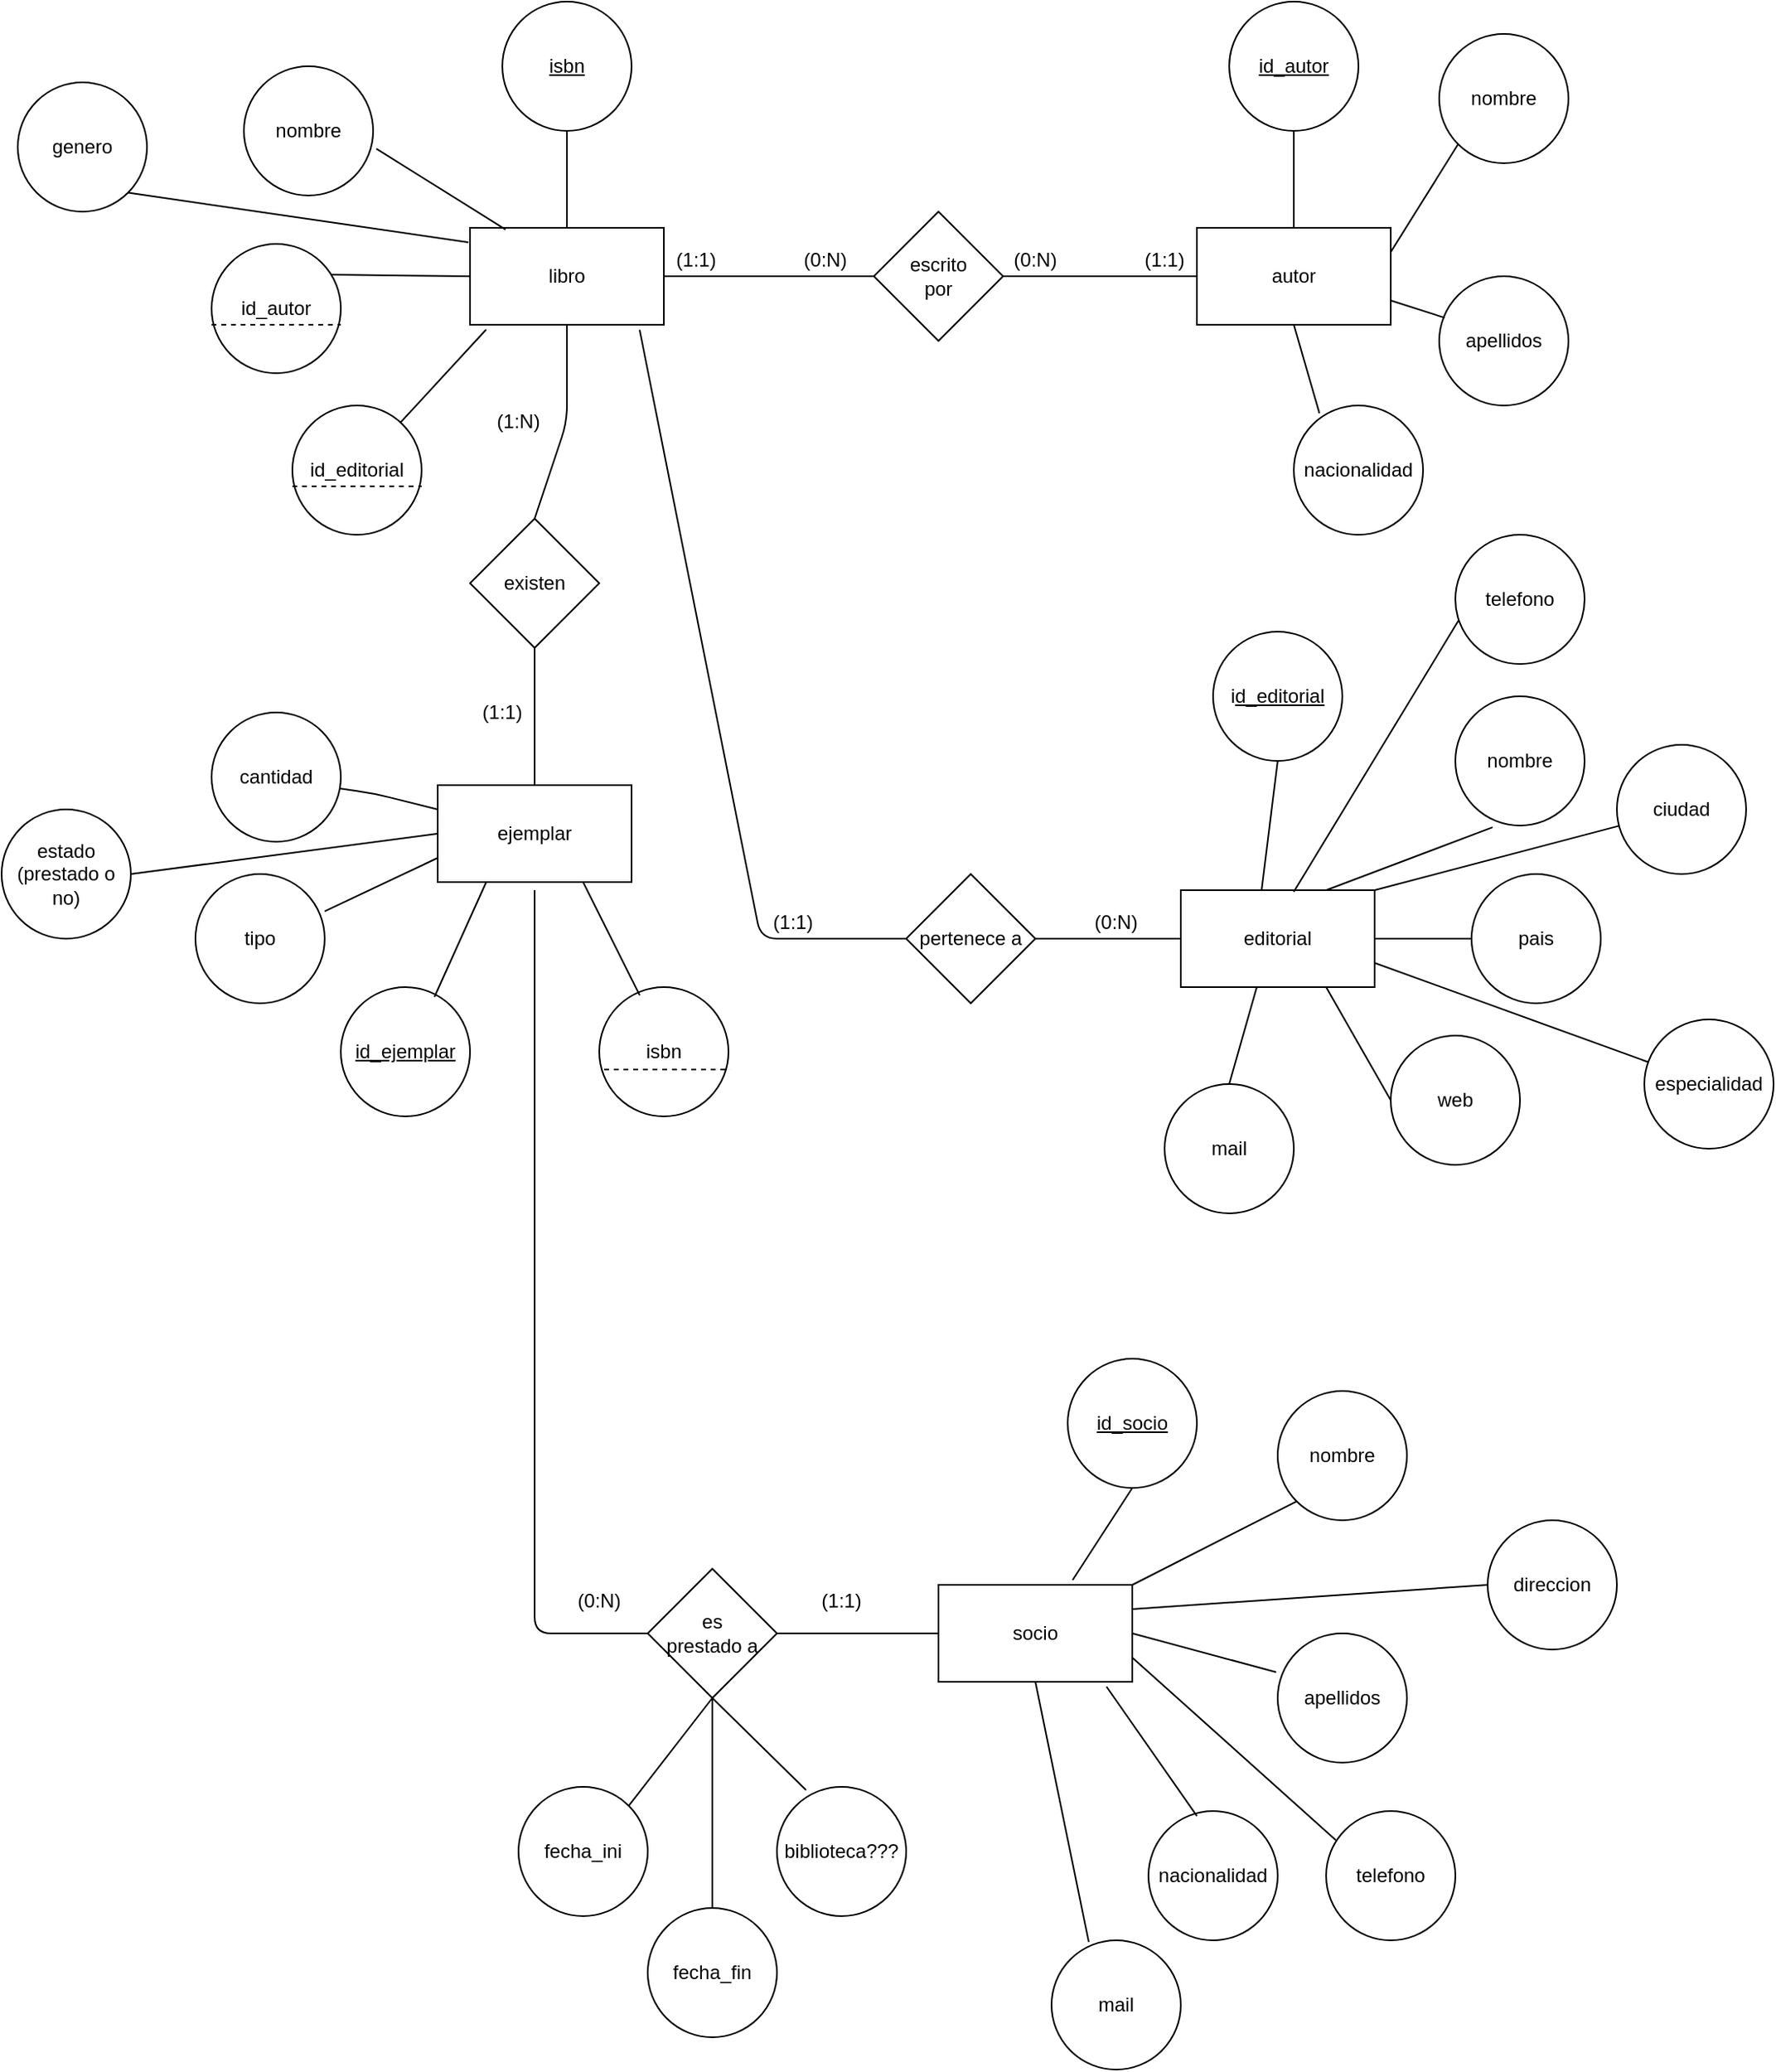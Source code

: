 <mxfile version="14.6.13" type="device"><diagram id="toF2w2VqEMSKD54mglyu" name="Página-1"><mxGraphModel dx="2249" dy="953" grid="1" gridSize="10" guides="1" tooltips="1" connect="1" arrows="1" fold="1" page="1" pageScale="1" pageWidth="827" pageHeight="1169" math="0" shadow="0"><root><mxCell id="0"/><mxCell id="1" parent="0"/><mxCell id="V9nLA-OdAP_FGzEInk1n-1" value="libro" style="rounded=0;whiteSpace=wrap;html=1;" parent="1" vertex="1"><mxGeometry x="100" y="240" width="120" height="60" as="geometry"/></mxCell><mxCell id="V9nLA-OdAP_FGzEInk1n-2" value="escrito&lt;br&gt;por" style="rhombus;whiteSpace=wrap;html=1;" parent="1" vertex="1"><mxGeometry x="350" y="230" width="80" height="80" as="geometry"/></mxCell><mxCell id="V9nLA-OdAP_FGzEInk1n-3" value="autor" style="rounded=0;whiteSpace=wrap;html=1;" parent="1" vertex="1"><mxGeometry x="550" y="240" width="120" height="60" as="geometry"/></mxCell><mxCell id="V9nLA-OdAP_FGzEInk1n-6" value="" style="endArrow=none;html=1;exitX=1;exitY=0.5;exitDx=0;exitDy=0;" parent="1" source="V9nLA-OdAP_FGzEInk1n-1" target="V9nLA-OdAP_FGzEInk1n-2" edge="1"><mxGeometry width="50" height="50" relative="1" as="geometry"><mxPoint x="390" y="500" as="sourcePoint"/><mxPoint x="440" y="450" as="targetPoint"/></mxGeometry></mxCell><mxCell id="V9nLA-OdAP_FGzEInk1n-7" value="" style="endArrow=none;html=1;exitX=0;exitY=0.5;exitDx=0;exitDy=0;entryX=1;entryY=0.5;entryDx=0;entryDy=0;" parent="1" source="V9nLA-OdAP_FGzEInk1n-3" target="V9nLA-OdAP_FGzEInk1n-2" edge="1"><mxGeometry width="50" height="50" relative="1" as="geometry"><mxPoint x="220" y="270" as="sourcePoint"/><mxPoint x="350" y="270" as="targetPoint"/><Array as="points"/></mxGeometry></mxCell><mxCell id="V9nLA-OdAP_FGzEInk1n-8" value="existen" style="rhombus;whiteSpace=wrap;html=1;" parent="1" vertex="1"><mxGeometry x="100" y="420" width="80" height="80" as="geometry"/></mxCell><mxCell id="V9nLA-OdAP_FGzEInk1n-9" value="editorial" style="rounded=0;whiteSpace=wrap;html=1;" parent="1" vertex="1"><mxGeometry x="540" y="650" width="120" height="60" as="geometry"/></mxCell><mxCell id="V9nLA-OdAP_FGzEInk1n-10" value="i&lt;u&gt;d_editorial&lt;/u&gt;" style="ellipse;whiteSpace=wrap;html=1;aspect=fixed;" parent="1" vertex="1"><mxGeometry x="560" y="490" width="80" height="80" as="geometry"/></mxCell><mxCell id="V9nLA-OdAP_FGzEInk1n-11" value="es&lt;br&gt;prestado a" style="rhombus;whiteSpace=wrap;html=1;" parent="1" vertex="1"><mxGeometry x="210" y="1070" width="80" height="80" as="geometry"/></mxCell><mxCell id="V9nLA-OdAP_FGzEInk1n-12" value="socio" style="rounded=0;whiteSpace=wrap;html=1;" parent="1" vertex="1"><mxGeometry x="390" y="1080" width="120" height="60" as="geometry"/></mxCell><mxCell id="V9nLA-OdAP_FGzEInk1n-14" value="fecha_ini" style="ellipse;whiteSpace=wrap;html=1;aspect=fixed;" parent="1" vertex="1"><mxGeometry x="130" y="1205" width="80" height="80" as="geometry"/></mxCell><mxCell id="V9nLA-OdAP_FGzEInk1n-15" value="biblioteca???" style="ellipse;whiteSpace=wrap;html=1;aspect=fixed;" parent="1" vertex="1"><mxGeometry x="290" y="1205" width="80" height="80" as="geometry"/></mxCell><mxCell id="V9nLA-OdAP_FGzEInk1n-16" value="pertenece a" style="rhombus;whiteSpace=wrap;html=1;" parent="1" vertex="1"><mxGeometry x="370" y="640" width="80" height="80" as="geometry"/></mxCell><mxCell id="SgAsCPlB_wD9-HQgKXnN-1" value="(0:N)" style="text;html=1;strokeColor=none;fillColor=none;align=center;verticalAlign=middle;whiteSpace=wrap;rounded=0;" parent="1" vertex="1"><mxGeometry x="300" y="250" width="40" height="20" as="geometry"/></mxCell><mxCell id="SgAsCPlB_wD9-HQgKXnN-2" value="(0:N)" style="text;html=1;strokeColor=none;fillColor=none;align=center;verticalAlign=middle;whiteSpace=wrap;rounded=0;" parent="1" vertex="1"><mxGeometry x="430" y="250" width="40" height="20" as="geometry"/></mxCell><mxCell id="SgAsCPlB_wD9-HQgKXnN-3" value="(1:1)" style="text;html=1;strokeColor=none;fillColor=none;align=center;verticalAlign=middle;whiteSpace=wrap;rounded=0;" parent="1" vertex="1"><mxGeometry x="220" y="250" width="40" height="20" as="geometry"/></mxCell><mxCell id="SgAsCPlB_wD9-HQgKXnN-4" value="(1:1)" style="text;html=1;strokeColor=none;fillColor=none;align=center;verticalAlign=middle;whiteSpace=wrap;rounded=0;" parent="1" vertex="1"><mxGeometry x="510" y="250" width="40" height="20" as="geometry"/></mxCell><mxCell id="SgAsCPlB_wD9-HQgKXnN-5" value="" style="endArrow=none;html=1;entryX=0.5;entryY=1;entryDx=0;entryDy=0;" parent="1" source="V9nLA-OdAP_FGzEInk1n-3" edge="1"><mxGeometry width="50" height="50" relative="1" as="geometry"><mxPoint x="400" y="460" as="sourcePoint"/><mxPoint x="610" y="180.0" as="targetPoint"/></mxGeometry></mxCell><mxCell id="SgAsCPlB_wD9-HQgKXnN-7" value="" style="endArrow=none;html=1;exitX=0.5;exitY=1;exitDx=0;exitDy=0;entryX=0.5;entryY=0;entryDx=0;entryDy=0;" parent="1" target="V9nLA-OdAP_FGzEInk1n-1" edge="1"><mxGeometry width="50" height="50" relative="1" as="geometry"><mxPoint x="160" y="180.0" as="sourcePoint"/><mxPoint x="450" y="410" as="targetPoint"/></mxGeometry></mxCell><mxCell id="SgAsCPlB_wD9-HQgKXnN-8" value="nombre" style="ellipse;whiteSpace=wrap;html=1;aspect=fixed;" parent="1" vertex="1"><mxGeometry x="700" y="120" width="80" height="80" as="geometry"/></mxCell><mxCell id="SgAsCPlB_wD9-HQgKXnN-9" value="&lt;span&gt;&lt;u&gt;id_autor&lt;/u&gt;&lt;/span&gt;" style="ellipse;whiteSpace=wrap;html=1;aspect=fixed;" parent="1" vertex="1"><mxGeometry x="570" y="100" width="80" height="80" as="geometry"/></mxCell><mxCell id="SgAsCPlB_wD9-HQgKXnN-10" value="&lt;u&gt;isbn&lt;/u&gt;" style="ellipse;whiteSpace=wrap;html=1;aspect=fixed;" parent="1" vertex="1"><mxGeometry x="120" y="100" width="80" height="80" as="geometry"/></mxCell><mxCell id="SgAsCPlB_wD9-HQgKXnN-11" value="apellidos" style="ellipse;whiteSpace=wrap;html=1;aspect=fixed;" parent="1" vertex="1"><mxGeometry x="700" y="270" width="80" height="80" as="geometry"/></mxCell><mxCell id="SgAsCPlB_wD9-HQgKXnN-12" value="nacionalidad" style="ellipse;whiteSpace=wrap;html=1;aspect=fixed;" parent="1" vertex="1"><mxGeometry x="610" y="350" width="80" height="80" as="geometry"/></mxCell><mxCell id="SgAsCPlB_wD9-HQgKXnN-13" value="" style="endArrow=none;html=1;entryX=0;entryY=1;entryDx=0;entryDy=0;exitX=1;exitY=0.25;exitDx=0;exitDy=0;" parent="1" source="V9nLA-OdAP_FGzEInk1n-3" target="SgAsCPlB_wD9-HQgKXnN-8" edge="1"><mxGeometry width="50" height="50" relative="1" as="geometry"><mxPoint x="400" y="460" as="sourcePoint"/><mxPoint x="450" y="410" as="targetPoint"/><Array as="points"/></mxGeometry></mxCell><mxCell id="SgAsCPlB_wD9-HQgKXnN-14" value="" style="endArrow=none;html=1;entryX=0.198;entryY=0.06;entryDx=0;entryDy=0;entryPerimeter=0;exitX=0.5;exitY=1;exitDx=0;exitDy=0;" parent="1" source="V9nLA-OdAP_FGzEInk1n-3" target="SgAsCPlB_wD9-HQgKXnN-12" edge="1"><mxGeometry width="50" height="50" relative="1" as="geometry"><mxPoint x="400" y="460" as="sourcePoint"/><mxPoint x="450" y="410" as="targetPoint"/></mxGeometry></mxCell><mxCell id="SgAsCPlB_wD9-HQgKXnN-15" value="" style="endArrow=none;html=1;entryX=0.042;entryY=0.321;entryDx=0;entryDy=0;exitX=1;exitY=0.75;exitDx=0;exitDy=0;entryPerimeter=0;" parent="1" source="V9nLA-OdAP_FGzEInk1n-3" target="SgAsCPlB_wD9-HQgKXnN-11" edge="1"><mxGeometry width="50" height="50" relative="1" as="geometry"><mxPoint x="400" y="460" as="sourcePoint"/><mxPoint x="450" y="410" as="targetPoint"/><Array as="points"/></mxGeometry></mxCell><mxCell id="SgAsCPlB_wD9-HQgKXnN-16" value="" style="endArrow=none;html=1;exitX=0.5;exitY=1;exitDx=0;exitDy=0;entryX=1;entryY=0;entryDx=0;entryDy=0;" parent="1" source="V9nLA-OdAP_FGzEInk1n-11" target="V9nLA-OdAP_FGzEInk1n-14" edge="1"><mxGeometry width="50" height="50" relative="1" as="geometry"><mxPoint x="370" y="1320" as="sourcePoint"/><mxPoint x="420" y="1270" as="targetPoint"/></mxGeometry></mxCell><mxCell id="SgAsCPlB_wD9-HQgKXnN-17" value="" style="endArrow=none;html=1;exitX=0.5;exitY=1;exitDx=0;exitDy=0;entryX=0.225;entryY=0.025;entryDx=0;entryDy=0;entryPerimeter=0;" parent="1" source="V9nLA-OdAP_FGzEInk1n-11" target="V9nLA-OdAP_FGzEInk1n-15" edge="1"><mxGeometry width="50" height="50" relative="1" as="geometry"><mxPoint x="370" y="1320" as="sourcePoint"/><mxPoint x="420" y="1270" as="targetPoint"/></mxGeometry></mxCell><mxCell id="SgAsCPlB_wD9-HQgKXnN-18" value="" style="endArrow=none;html=1;exitX=0.875;exitY=1.053;exitDx=0;exitDy=0;entryX=0;entryY=0.5;entryDx=0;entryDy=0;exitPerimeter=0;" parent="1" source="V9nLA-OdAP_FGzEInk1n-1" target="V9nLA-OdAP_FGzEInk1n-16" edge="1"><mxGeometry width="50" height="50" relative="1" as="geometry"><mxPoint x="390" y="500" as="sourcePoint"/><mxPoint x="440" y="450" as="targetPoint"/><Array as="points"><mxPoint x="280" y="680"/></Array></mxGeometry></mxCell><mxCell id="SgAsCPlB_wD9-HQgKXnN-19" value="" style="endArrow=none;html=1;exitX=0;exitY=0.5;exitDx=0;exitDy=0;" parent="1" source="V9nLA-OdAP_FGzEInk1n-9" edge="1"><mxGeometry width="50" height="50" relative="1" as="geometry"><mxPoint x="400" y="640" as="sourcePoint"/><mxPoint x="450" y="680" as="targetPoint"/></mxGeometry></mxCell><mxCell id="SgAsCPlB_wD9-HQgKXnN-20" value="(1:1)" style="text;html=1;strokeColor=none;fillColor=none;align=center;verticalAlign=middle;whiteSpace=wrap;rounded=0;" parent="1" vertex="1"><mxGeometry x="280" y="660" width="40" height="20" as="geometry"/></mxCell><mxCell id="SgAsCPlB_wD9-HQgKXnN-21" value="(0:N)" style="text;html=1;strokeColor=none;fillColor=none;align=center;verticalAlign=middle;whiteSpace=wrap;rounded=0;" parent="1" vertex="1"><mxGeometry x="480" y="660" width="40" height="20" as="geometry"/></mxCell><mxCell id="SgAsCPlB_wD9-HQgKXnN-22" value="nombre" style="ellipse;whiteSpace=wrap;html=1;aspect=fixed;" parent="1" vertex="1"><mxGeometry x="710" y="530" width="80" height="80" as="geometry"/></mxCell><mxCell id="SgAsCPlB_wD9-HQgKXnN-23" value="pais" style="ellipse;whiteSpace=wrap;html=1;aspect=fixed;" parent="1" vertex="1"><mxGeometry x="720" y="640" width="80" height="80" as="geometry"/></mxCell><mxCell id="SgAsCPlB_wD9-HQgKXnN-24" value="web" style="ellipse;whiteSpace=wrap;html=1;aspect=fixed;" parent="1" vertex="1"><mxGeometry x="670" y="740" width="80" height="80" as="geometry"/></mxCell><mxCell id="SgAsCPlB_wD9-HQgKXnN-25" value="ciudad" style="ellipse;whiteSpace=wrap;html=1;aspect=fixed;" parent="1" vertex="1"><mxGeometry x="810" y="560" width="80" height="80" as="geometry"/></mxCell><mxCell id="SgAsCPlB_wD9-HQgKXnN-26" value="especialidad" style="ellipse;whiteSpace=wrap;html=1;aspect=fixed;" parent="1" vertex="1"><mxGeometry x="827" y="730" width="80" height="80" as="geometry"/></mxCell><mxCell id="SgAsCPlB_wD9-HQgKXnN-27" value="" style="endArrow=none;html=1;exitX=0.417;exitY=0;exitDx=0;exitDy=0;entryX=0.5;entryY=1;entryDx=0;entryDy=0;exitPerimeter=0;" parent="1" source="V9nLA-OdAP_FGzEInk1n-9" target="V9nLA-OdAP_FGzEInk1n-10" edge="1"><mxGeometry width="50" height="50" relative="1" as="geometry"><mxPoint x="340" y="740" as="sourcePoint"/><mxPoint x="620" y="620" as="targetPoint"/></mxGeometry></mxCell><mxCell id="SgAsCPlB_wD9-HQgKXnN-28" value="" style="endArrow=none;html=1;exitX=0.75;exitY=0;exitDx=0;exitDy=0;entryX=0.288;entryY=1.013;entryDx=0;entryDy=0;entryPerimeter=0;" parent="1" source="V9nLA-OdAP_FGzEInk1n-9" target="SgAsCPlB_wD9-HQgKXnN-22" edge="1"><mxGeometry width="50" height="50" relative="1" as="geometry"><mxPoint x="340" y="740" as="sourcePoint"/><mxPoint x="620" y="620" as="targetPoint"/></mxGeometry></mxCell><mxCell id="SgAsCPlB_wD9-HQgKXnN-29" value="" style="endArrow=none;html=1;exitX=1;exitY=0;exitDx=0;exitDy=0;" parent="1" source="V9nLA-OdAP_FGzEInk1n-9" target="SgAsCPlB_wD9-HQgKXnN-25" edge="1"><mxGeometry width="50" height="50" relative="1" as="geometry"><mxPoint x="340" y="740" as="sourcePoint"/><mxPoint x="620" y="620" as="targetPoint"/></mxGeometry></mxCell><mxCell id="SgAsCPlB_wD9-HQgKXnN-30" value="" style="endArrow=none;html=1;exitX=1;exitY=0.5;exitDx=0;exitDy=0;entryX=0;entryY=0.5;entryDx=0;entryDy=0;" parent="1" source="V9nLA-OdAP_FGzEInk1n-9" target="SgAsCPlB_wD9-HQgKXnN-23" edge="1"><mxGeometry width="50" height="50" relative="1" as="geometry"><mxPoint x="340" y="740" as="sourcePoint"/><mxPoint x="620" y="620" as="targetPoint"/></mxGeometry></mxCell><mxCell id="SgAsCPlB_wD9-HQgKXnN-31" value="" style="endArrow=none;html=1;exitX=1;exitY=0.75;exitDx=0;exitDy=0;" parent="1" source="V9nLA-OdAP_FGzEInk1n-9" target="SgAsCPlB_wD9-HQgKXnN-26" edge="1"><mxGeometry width="50" height="50" relative="1" as="geometry"><mxPoint x="340" y="740" as="sourcePoint"/><mxPoint x="620" y="620" as="targetPoint"/></mxGeometry></mxCell><mxCell id="SgAsCPlB_wD9-HQgKXnN-32" value="" style="endArrow=none;html=1;exitX=0.75;exitY=1;exitDx=0;exitDy=0;entryX=0;entryY=0.5;entryDx=0;entryDy=0;" parent="1" source="V9nLA-OdAP_FGzEInk1n-9" target="SgAsCPlB_wD9-HQgKXnN-24" edge="1"><mxGeometry width="50" height="50" relative="1" as="geometry"><mxPoint x="340" y="740" as="sourcePoint"/><mxPoint x="620" y="620" as="targetPoint"/></mxGeometry></mxCell><mxCell id="SgAsCPlB_wD9-HQgKXnN-33" value="telefono" style="ellipse;whiteSpace=wrap;html=1;aspect=fixed;" parent="1" vertex="1"><mxGeometry x="710" y="430" width="80" height="80" as="geometry"/></mxCell><mxCell id="SgAsCPlB_wD9-HQgKXnN-34" value="mail" style="ellipse;whiteSpace=wrap;html=1;aspect=fixed;" parent="1" vertex="1"><mxGeometry x="530" y="770" width="80" height="80" as="geometry"/></mxCell><mxCell id="SgAsCPlB_wD9-HQgKXnN-35" value="" style="endArrow=none;html=1;exitX=0.392;exitY=1;exitDx=0;exitDy=0;entryX=0.5;entryY=0;entryDx=0;entryDy=0;exitPerimeter=0;" parent="1" source="V9nLA-OdAP_FGzEInk1n-9" target="SgAsCPlB_wD9-HQgKXnN-34" edge="1"><mxGeometry width="50" height="50" relative="1" as="geometry"><mxPoint x="340" y="740" as="sourcePoint"/><mxPoint x="620" y="620" as="targetPoint"/></mxGeometry></mxCell><mxCell id="SgAsCPlB_wD9-HQgKXnN-36" value="" style="endArrow=none;html=1;exitX=0.583;exitY=0.017;exitDx=0;exitDy=0;entryX=0.025;entryY=0.663;entryDx=0;entryDy=0;entryPerimeter=0;exitPerimeter=0;" parent="1" source="V9nLA-OdAP_FGzEInk1n-9" target="SgAsCPlB_wD9-HQgKXnN-33" edge="1"><mxGeometry width="50" height="50" relative="1" as="geometry"><mxPoint x="340" y="740" as="sourcePoint"/><mxPoint x="620" y="620" as="targetPoint"/></mxGeometry></mxCell><mxCell id="SgAsCPlB_wD9-HQgKXnN-37" value="nombre" style="ellipse;whiteSpace=wrap;html=1;aspect=fixed;" parent="1" vertex="1"><mxGeometry x="-40" y="140" width="80" height="80" as="geometry"/></mxCell><mxCell id="SgAsCPlB_wD9-HQgKXnN-38" value="id_autor" style="ellipse;whiteSpace=wrap;html=1;aspect=fixed;" parent="1" vertex="1"><mxGeometry x="-60" y="250" width="80" height="80" as="geometry"/></mxCell><mxCell id="SgAsCPlB_wD9-HQgKXnN-39" value="" style="endArrow=none;dashed=1;html=1;entryX=1;entryY=0.625;entryDx=0;entryDy=0;entryPerimeter=0;" parent="1" target="SgAsCPlB_wD9-HQgKXnN-38" edge="1"><mxGeometry width="50" height="50" relative="1" as="geometry"><mxPoint x="-60" y="300" as="sourcePoint"/><mxPoint x="390" y="290" as="targetPoint"/></mxGeometry></mxCell><mxCell id="SgAsCPlB_wD9-HQgKXnN-41" value="id_editorial" style="ellipse;whiteSpace=wrap;html=1;aspect=fixed;" parent="1" vertex="1"><mxGeometry x="-10" y="350" width="80" height="80" as="geometry"/></mxCell><mxCell id="SgAsCPlB_wD9-HQgKXnN-42" value="" style="endArrow=none;dashed=1;html=1;entryX=1;entryY=0.625;entryDx=0;entryDy=0;entryPerimeter=0;" parent="1" target="SgAsCPlB_wD9-HQgKXnN-41" edge="1"><mxGeometry width="50" height="50" relative="1" as="geometry"><mxPoint x="-10" y="400" as="sourcePoint"/><mxPoint x="440" y="390" as="targetPoint"/></mxGeometry></mxCell><mxCell id="SgAsCPlB_wD9-HQgKXnN-43" value="" style="endArrow=none;html=1;exitX=1.025;exitY=0.638;exitDx=0;exitDy=0;entryX=0.183;entryY=0.017;entryDx=0;entryDy=0;entryPerimeter=0;exitPerimeter=0;" parent="1" source="SgAsCPlB_wD9-HQgKXnN-37" target="V9nLA-OdAP_FGzEInk1n-1" edge="1"><mxGeometry width="50" height="50" relative="1" as="geometry"><mxPoint x="160" y="180.0" as="sourcePoint"/><mxPoint x="450" y="410" as="targetPoint"/></mxGeometry></mxCell><mxCell id="SgAsCPlB_wD9-HQgKXnN-44" value="" style="endArrow=none;html=1;exitX=0.925;exitY=0.238;exitDx=0;exitDy=0;entryX=0;entryY=0.5;entryDx=0;entryDy=0;exitPerimeter=0;" parent="1" source="SgAsCPlB_wD9-HQgKXnN-38" target="V9nLA-OdAP_FGzEInk1n-1" edge="1"><mxGeometry width="50" height="50" relative="1" as="geometry"><mxPoint x="160" y="180.0" as="sourcePoint"/><mxPoint x="450" y="410" as="targetPoint"/></mxGeometry></mxCell><mxCell id="SgAsCPlB_wD9-HQgKXnN-45" value="" style="endArrow=none;html=1;entryX=0.083;entryY=1.05;entryDx=0;entryDy=0;entryPerimeter=0;" parent="1" source="SgAsCPlB_wD9-HQgKXnN-41" target="V9nLA-OdAP_FGzEInk1n-1" edge="1"><mxGeometry width="50" height="50" relative="1" as="geometry"><mxPoint x="160" y="180.0" as="sourcePoint"/><mxPoint x="450" y="410" as="targetPoint"/></mxGeometry></mxCell><mxCell id="SgAsCPlB_wD9-HQgKXnN-46" value="genero" style="ellipse;whiteSpace=wrap;html=1;aspect=fixed;" parent="1" vertex="1"><mxGeometry x="-180" y="150" width="80" height="80" as="geometry"/></mxCell><mxCell id="SgAsCPlB_wD9-HQgKXnN-47" value="" style="endArrow=none;html=1;exitX=1;exitY=1;exitDx=0;exitDy=0;entryX=-0.008;entryY=0.15;entryDx=0;entryDy=0;entryPerimeter=0;" parent="1" source="SgAsCPlB_wD9-HQgKXnN-46" target="V9nLA-OdAP_FGzEInk1n-1" edge="1"><mxGeometry width="50" height="50" relative="1" as="geometry"><mxPoint x="160" y="180.0" as="sourcePoint"/><mxPoint x="450" y="410" as="targetPoint"/></mxGeometry></mxCell><mxCell id="SgAsCPlB_wD9-HQgKXnN-48" value="ejemplar" style="rounded=0;whiteSpace=wrap;html=1;" parent="1" vertex="1"><mxGeometry x="80" y="585" width="120" height="60" as="geometry"/></mxCell><mxCell id="SgAsCPlB_wD9-HQgKXnN-50" value="" style="endArrow=none;html=1;exitX=0.5;exitY=1;exitDx=0;exitDy=0;entryX=0.5;entryY=0;entryDx=0;entryDy=0;" parent="1" source="V9nLA-OdAP_FGzEInk1n-8" target="SgAsCPlB_wD9-HQgKXnN-48" edge="1"><mxGeometry width="50" height="50" relative="1" as="geometry"><mxPoint x="390" y="500" as="sourcePoint"/><mxPoint x="440" y="450" as="targetPoint"/><Array as="points"><mxPoint x="140" y="550"/></Array></mxGeometry></mxCell><mxCell id="SgAsCPlB_wD9-HQgKXnN-51" value="" style="endArrow=none;html=1;exitX=0.5;exitY=1;exitDx=0;exitDy=0;entryX=0.5;entryY=0;entryDx=0;entryDy=0;" parent="1" source="V9nLA-OdAP_FGzEInk1n-1" target="V9nLA-OdAP_FGzEInk1n-8" edge="1"><mxGeometry width="50" height="50" relative="1" as="geometry"><mxPoint x="390" y="500" as="sourcePoint"/><mxPoint x="440" y="450" as="targetPoint"/><Array as="points"><mxPoint x="160" y="360"/></Array></mxGeometry></mxCell><mxCell id="SgAsCPlB_wD9-HQgKXnN-52" value="cantidad" style="ellipse;whiteSpace=wrap;html=1;aspect=fixed;" parent="1" vertex="1"><mxGeometry x="-60" y="540" width="80" height="80" as="geometry"/></mxCell><mxCell id="SgAsCPlB_wD9-HQgKXnN-53" value="tipo" style="ellipse;whiteSpace=wrap;html=1;aspect=fixed;" parent="1" vertex="1"><mxGeometry x="-70" y="640" width="80" height="80" as="geometry"/></mxCell><mxCell id="SgAsCPlB_wD9-HQgKXnN-54" value="(1:N)" style="text;html=1;strokeColor=none;fillColor=none;align=center;verticalAlign=middle;whiteSpace=wrap;rounded=0;" parent="1" vertex="1"><mxGeometry x="110" y="350" width="40" height="20" as="geometry"/></mxCell><mxCell id="SgAsCPlB_wD9-HQgKXnN-55" value="(1:1)" style="text;html=1;strokeColor=none;fillColor=none;align=center;verticalAlign=middle;whiteSpace=wrap;rounded=0;" parent="1" vertex="1"><mxGeometry x="100" y="530" width="40" height="20" as="geometry"/></mxCell><mxCell id="SgAsCPlB_wD9-HQgKXnN-56" value="" style="endArrow=none;html=1;exitX=0.988;exitY=0.588;exitDx=0;exitDy=0;exitPerimeter=0;entryX=0;entryY=0.25;entryDx=0;entryDy=0;" parent="1" source="SgAsCPlB_wD9-HQgKXnN-52" target="SgAsCPlB_wD9-HQgKXnN-48" edge="1"><mxGeometry width="50" height="50" relative="1" as="geometry"><mxPoint x="390" y="500" as="sourcePoint"/><mxPoint x="70" y="615" as="targetPoint"/><Array as="points"><mxPoint x="40" y="590"/></Array></mxGeometry></mxCell><mxCell id="SgAsCPlB_wD9-HQgKXnN-58" value="" style="endArrow=none;html=1;exitX=1;exitY=0.288;exitDx=0;exitDy=0;exitPerimeter=0;entryX=0;entryY=0.75;entryDx=0;entryDy=0;" parent="1" source="SgAsCPlB_wD9-HQgKXnN-53" target="SgAsCPlB_wD9-HQgKXnN-48" edge="1"><mxGeometry width="50" height="50" relative="1" as="geometry"><mxPoint x="390" y="500" as="sourcePoint"/><mxPoint x="70" y="615" as="targetPoint"/><Array as="points"/></mxGeometry></mxCell><mxCell id="SgAsCPlB_wD9-HQgKXnN-59" value="" style="endArrow=none;html=1;exitX=0;exitY=0.5;exitDx=0;exitDy=0;" parent="1" source="V9nLA-OdAP_FGzEInk1n-11" edge="1"><mxGeometry width="50" height="50" relative="1" as="geometry"><mxPoint x="390" y="500" as="sourcePoint"/><mxPoint x="140" y="650" as="targetPoint"/><Array as="points"><mxPoint x="140" y="1110"/></Array></mxGeometry></mxCell><mxCell id="SgAsCPlB_wD9-HQgKXnN-60" value="" style="endArrow=none;html=1;exitX=1;exitY=0.5;exitDx=0;exitDy=0;entryX=0;entryY=0.5;entryDx=0;entryDy=0;" parent="1" source="V9nLA-OdAP_FGzEInk1n-11" target="V9nLA-OdAP_FGzEInk1n-12" edge="1"><mxGeometry width="50" height="50" relative="1" as="geometry"><mxPoint x="500" y="690" as="sourcePoint"/><mxPoint x="250" y="840" as="targetPoint"/><Array as="points"/></mxGeometry></mxCell><mxCell id="SgAsCPlB_wD9-HQgKXnN-61" value="&lt;u&gt;id_ejemplar&lt;/u&gt;" style="ellipse;whiteSpace=wrap;html=1;aspect=fixed;" parent="1" vertex="1"><mxGeometry x="20" y="710" width="80" height="80" as="geometry"/></mxCell><mxCell id="SgAsCPlB_wD9-HQgKXnN-62" value="" style="endArrow=none;html=1;exitX=0.725;exitY=0.075;exitDx=0;exitDy=0;exitPerimeter=0;entryX=0.25;entryY=1;entryDx=0;entryDy=0;" parent="1" source="SgAsCPlB_wD9-HQgKXnN-61" target="SgAsCPlB_wD9-HQgKXnN-48" edge="1"><mxGeometry width="50" height="50" relative="1" as="geometry"><mxPoint x="390" y="500" as="sourcePoint"/><mxPoint x="70" y="615" as="targetPoint"/><Array as="points"/></mxGeometry></mxCell><mxCell id="SgAsCPlB_wD9-HQgKXnN-63" value="nombre" style="ellipse;whiteSpace=wrap;html=1;aspect=fixed;" parent="1" vertex="1"><mxGeometry x="600" y="960" width="80" height="80" as="geometry"/></mxCell><mxCell id="SgAsCPlB_wD9-HQgKXnN-64" value="apellidos" style="ellipse;whiteSpace=wrap;html=1;aspect=fixed;" parent="1" vertex="1"><mxGeometry x="600" y="1110" width="80" height="80" as="geometry"/></mxCell><mxCell id="SgAsCPlB_wD9-HQgKXnN-65" value="nacionalidad" style="ellipse;whiteSpace=wrap;html=1;aspect=fixed;" parent="1" vertex="1"><mxGeometry x="520" y="1220" width="80" height="80" as="geometry"/></mxCell><mxCell id="SgAsCPlB_wD9-HQgKXnN-66" value="&lt;span&gt;&lt;u&gt;id_socio&lt;/u&gt;&lt;/span&gt;" style="ellipse;whiteSpace=wrap;html=1;aspect=fixed;" parent="1" vertex="1"><mxGeometry x="470" y="940" width="80" height="80" as="geometry"/></mxCell><mxCell id="SgAsCPlB_wD9-HQgKXnN-67" value="" style="endArrow=none;html=1;exitX=0.5;exitY=1;exitDx=0;exitDy=0;entryX=0.692;entryY=-0.05;entryDx=0;entryDy=0;entryPerimeter=0;" parent="1" source="SgAsCPlB_wD9-HQgKXnN-66" target="V9nLA-OdAP_FGzEInk1n-12" edge="1"><mxGeometry width="50" height="50" relative="1" as="geometry"><mxPoint x="500" y="690" as="sourcePoint"/><mxPoint x="250" y="840" as="targetPoint"/><Array as="points"/></mxGeometry></mxCell><mxCell id="SgAsCPlB_wD9-HQgKXnN-68" value="" style="endArrow=none;html=1;exitX=0;exitY=1;exitDx=0;exitDy=0;entryX=1;entryY=0;entryDx=0;entryDy=0;" parent="1" source="SgAsCPlB_wD9-HQgKXnN-63" target="V9nLA-OdAP_FGzEInk1n-12" edge="1"><mxGeometry width="50" height="50" relative="1" as="geometry"><mxPoint x="500" y="690" as="sourcePoint"/><mxPoint x="250" y="840" as="targetPoint"/><Array as="points"/></mxGeometry></mxCell><mxCell id="SgAsCPlB_wD9-HQgKXnN-69" value="" style="endArrow=none;html=1;exitX=-0.012;exitY=0.3;exitDx=0;exitDy=0;entryX=1;entryY=0.5;entryDx=0;entryDy=0;exitPerimeter=0;" parent="1" source="SgAsCPlB_wD9-HQgKXnN-64" target="V9nLA-OdAP_FGzEInk1n-12" edge="1"><mxGeometry width="50" height="50" relative="1" as="geometry"><mxPoint x="500" y="690" as="sourcePoint"/><mxPoint x="250" y="840" as="targetPoint"/><Array as="points"/></mxGeometry></mxCell><mxCell id="SgAsCPlB_wD9-HQgKXnN-70" value="" style="endArrow=none;html=1;exitX=0.375;exitY=0.038;exitDx=0;exitDy=0;entryX=0.867;entryY=1.05;entryDx=0;entryDy=0;exitPerimeter=0;entryPerimeter=0;" parent="1" source="SgAsCPlB_wD9-HQgKXnN-65" target="V9nLA-OdAP_FGzEInk1n-12" edge="1"><mxGeometry width="50" height="50" relative="1" as="geometry"><mxPoint x="500" y="690" as="sourcePoint"/><mxPoint x="250" y="840" as="targetPoint"/><Array as="points"/></mxGeometry></mxCell><mxCell id="SgAsCPlB_wD9-HQgKXnN-71" value="isbn" style="ellipse;whiteSpace=wrap;html=1;aspect=fixed;" parent="1" vertex="1"><mxGeometry x="180" y="710" width="80" height="80" as="geometry"/></mxCell><mxCell id="SgAsCPlB_wD9-HQgKXnN-73" value="" style="endArrow=none;dashed=1;html=1;entryX=1.013;entryY=0.638;entryDx=0;entryDy=0;entryPerimeter=0;" parent="1" target="SgAsCPlB_wD9-HQgKXnN-71" edge="1"><mxGeometry width="50" height="50" relative="1" as="geometry"><mxPoint x="183" y="761" as="sourcePoint"/><mxPoint x="390" y="430" as="targetPoint"/></mxGeometry></mxCell><mxCell id="SgAsCPlB_wD9-HQgKXnN-74" value="" style="endArrow=none;html=1;exitX=0.313;exitY=0.063;exitDx=0;exitDy=0;exitPerimeter=0;entryX=0.75;entryY=1;entryDx=0;entryDy=0;" parent="1" source="SgAsCPlB_wD9-HQgKXnN-71" target="SgAsCPlB_wD9-HQgKXnN-48" edge="1"><mxGeometry width="50" height="50" relative="1" as="geometry"><mxPoint x="390" y="500" as="sourcePoint"/><mxPoint x="70" y="615" as="targetPoint"/><Array as="points"/></mxGeometry></mxCell><mxCell id="SgAsCPlB_wD9-HQgKXnN-75" value="(0:N)" style="text;html=1;strokeColor=none;fillColor=none;align=center;verticalAlign=middle;whiteSpace=wrap;rounded=0;" parent="1" vertex="1"><mxGeometry x="160" y="1080" width="40" height="20" as="geometry"/></mxCell><mxCell id="SgAsCPlB_wD9-HQgKXnN-76" value="(1:1)" style="text;html=1;strokeColor=none;fillColor=none;align=center;verticalAlign=middle;whiteSpace=wrap;rounded=0;" parent="1" vertex="1"><mxGeometry x="310" y="1080" width="40" height="20" as="geometry"/></mxCell><mxCell id="p17Y4TgZiHZ3Ckr4Q-3A-1" value="mail" style="ellipse;whiteSpace=wrap;html=1;aspect=fixed;" vertex="1" parent="1"><mxGeometry x="460" y="1300" width="80" height="80" as="geometry"/></mxCell><mxCell id="p17Y4TgZiHZ3Ckr4Q-3A-2" value="telefono" style="ellipse;whiteSpace=wrap;html=1;aspect=fixed;" vertex="1" parent="1"><mxGeometry x="630" y="1220" width="80" height="80" as="geometry"/></mxCell><mxCell id="p17Y4TgZiHZ3Ckr4Q-3A-3" value="direccion" style="ellipse;whiteSpace=wrap;html=1;aspect=fixed;" vertex="1" parent="1"><mxGeometry x="730" y="1040" width="80" height="80" as="geometry"/></mxCell><mxCell id="p17Y4TgZiHZ3Ckr4Q-3A-4" value="" style="endArrow=none;html=1;exitX=0;exitY=0.5;exitDx=0;exitDy=0;entryX=1;entryY=0.25;entryDx=0;entryDy=0;" edge="1" parent="1" source="p17Y4TgZiHZ3Ckr4Q-3A-3" target="V9nLA-OdAP_FGzEInk1n-12"><mxGeometry width="50" height="50" relative="1" as="geometry"><mxPoint x="500" y="690" as="sourcePoint"/><mxPoint x="250" y="840" as="targetPoint"/><Array as="points"/></mxGeometry></mxCell><mxCell id="p17Y4TgZiHZ3Ckr4Q-3A-5" value="" style="endArrow=none;html=1;exitX=0.075;exitY=0.225;exitDx=0;exitDy=0;entryX=1;entryY=0.75;entryDx=0;entryDy=0;exitPerimeter=0;" edge="1" parent="1" source="p17Y4TgZiHZ3Ckr4Q-3A-2" target="V9nLA-OdAP_FGzEInk1n-12"><mxGeometry width="50" height="50" relative="1" as="geometry"><mxPoint x="500" y="690" as="sourcePoint"/><mxPoint x="250" y="840" as="targetPoint"/><Array as="points"/></mxGeometry></mxCell><mxCell id="p17Y4TgZiHZ3Ckr4Q-3A-6" value="" style="endArrow=none;html=1;exitX=0.288;exitY=0.013;exitDx=0;exitDy=0;entryX=0.5;entryY=1;entryDx=0;entryDy=0;exitPerimeter=0;" edge="1" parent="1" source="p17Y4TgZiHZ3Ckr4Q-3A-1" target="V9nLA-OdAP_FGzEInk1n-12"><mxGeometry width="50" height="50" relative="1" as="geometry"><mxPoint x="500" y="690" as="sourcePoint"/><mxPoint x="250" y="840" as="targetPoint"/><Array as="points"/></mxGeometry></mxCell><mxCell id="p17Y4TgZiHZ3Ckr4Q-3A-7" value="fecha_fin" style="ellipse;whiteSpace=wrap;html=1;aspect=fixed;" vertex="1" parent="1"><mxGeometry x="210" y="1280" width="80" height="80" as="geometry"/></mxCell><mxCell id="p17Y4TgZiHZ3Ckr4Q-3A-8" value="" style="endArrow=none;html=1;exitX=0.5;exitY=1;exitDx=0;exitDy=0;entryX=0.5;entryY=0;entryDx=0;entryDy=0;" edge="1" parent="1" source="V9nLA-OdAP_FGzEInk1n-11" target="p17Y4TgZiHZ3Ckr4Q-3A-7"><mxGeometry width="50" height="50" relative="1" as="geometry"><mxPoint x="370" y="1320" as="sourcePoint"/><mxPoint x="420" y="1270" as="targetPoint"/></mxGeometry></mxCell><mxCell id="p17Y4TgZiHZ3Ckr4Q-3A-9" value="estado&lt;br&gt;(prestado o no)" style="ellipse;whiteSpace=wrap;html=1;aspect=fixed;" vertex="1" parent="1"><mxGeometry x="-190" y="600" width="80" height="80" as="geometry"/></mxCell><mxCell id="p17Y4TgZiHZ3Ckr4Q-3A-10" value="" style="endArrow=none;html=1;exitX=1;exitY=0.5;exitDx=0;exitDy=0;entryX=0;entryY=0.5;entryDx=0;entryDy=0;" edge="1" parent="1" source="p17Y4TgZiHZ3Ckr4Q-3A-9" target="SgAsCPlB_wD9-HQgKXnN-48"><mxGeometry width="50" height="50" relative="1" as="geometry"><mxPoint x="390" y="500" as="sourcePoint"/><mxPoint x="70" y="615" as="targetPoint"/><Array as="points"/></mxGeometry></mxCell></root></mxGraphModel></diagram></mxfile>